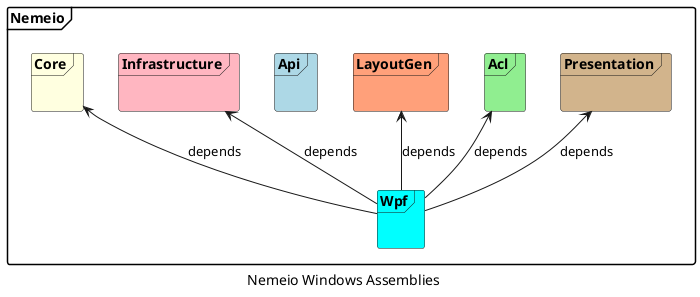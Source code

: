 @startuml

skinparam packagestyle frame

' title Nemeio Desktop Application - Windows Assemblies

' package definition
together {
package Nemeio.Core #LightYellow
{
}
package Nemeio.Infrastructure #LightPink
{
}
package Nemeio.LayoutGen #LightSalmon
{ 
}
package Nemeio.Api #LightBlue
{ 
}
package Nemeio.Acl #LightGreen
{ 
}
package Nemeio.Presentation #Tan
{ 
}
}

package Nemeio.Wpf #Cyan
{
}

' dependency graph
Nemeio.Core <-- Nemeio.Wpf : depends
Nemeio.Infrastructure <-- Nemeio.Wpf : depends
Nemeio.LayoutGen <-- Nemeio.Wpf : depends
Nemeio.Acl <-- Nemeio.Wpf : depends
Nemeio.Presentation <-- Nemeio.Wpf : depends

' caption
caption Nemeio Windows Assemblies

@enduml